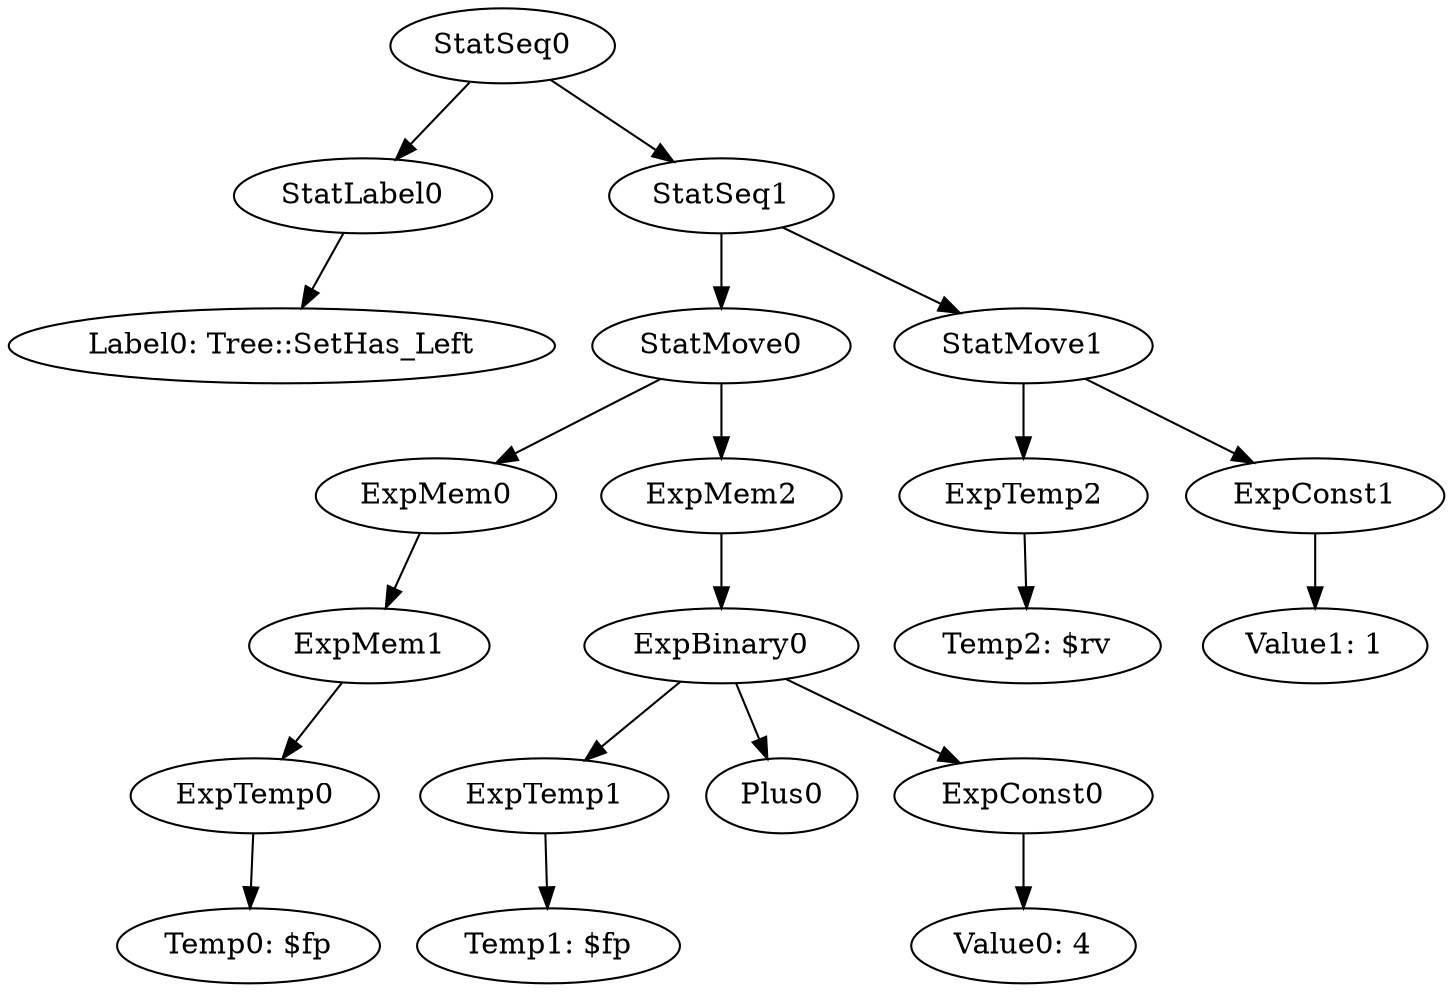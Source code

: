 digraph {
	ordering = out;
	ExpConst1 -> "Value1: 1";
	StatMove1 -> ExpTemp2;
	StatMove1 -> ExpConst1;
	ExpTemp2 -> "Temp2: $rv";
	StatSeq1 -> StatMove0;
	StatSeq1 -> StatMove1;
	ExpMem0 -> ExpMem1;
	ExpMem2 -> ExpBinary0;
	ExpTemp0 -> "Temp0: $fp";
	StatSeq0 -> StatLabel0;
	StatSeq0 -> StatSeq1;
	StatLabel0 -> "Label0: Tree::SetHas_Left";
	ExpMem1 -> ExpTemp0;
	ExpConst0 -> "Value0: 4";
	StatMove0 -> ExpMem0;
	StatMove0 -> ExpMem2;
	ExpBinary0 -> ExpTemp1;
	ExpBinary0 -> Plus0;
	ExpBinary0 -> ExpConst0;
	ExpTemp1 -> "Temp1: $fp";
}

